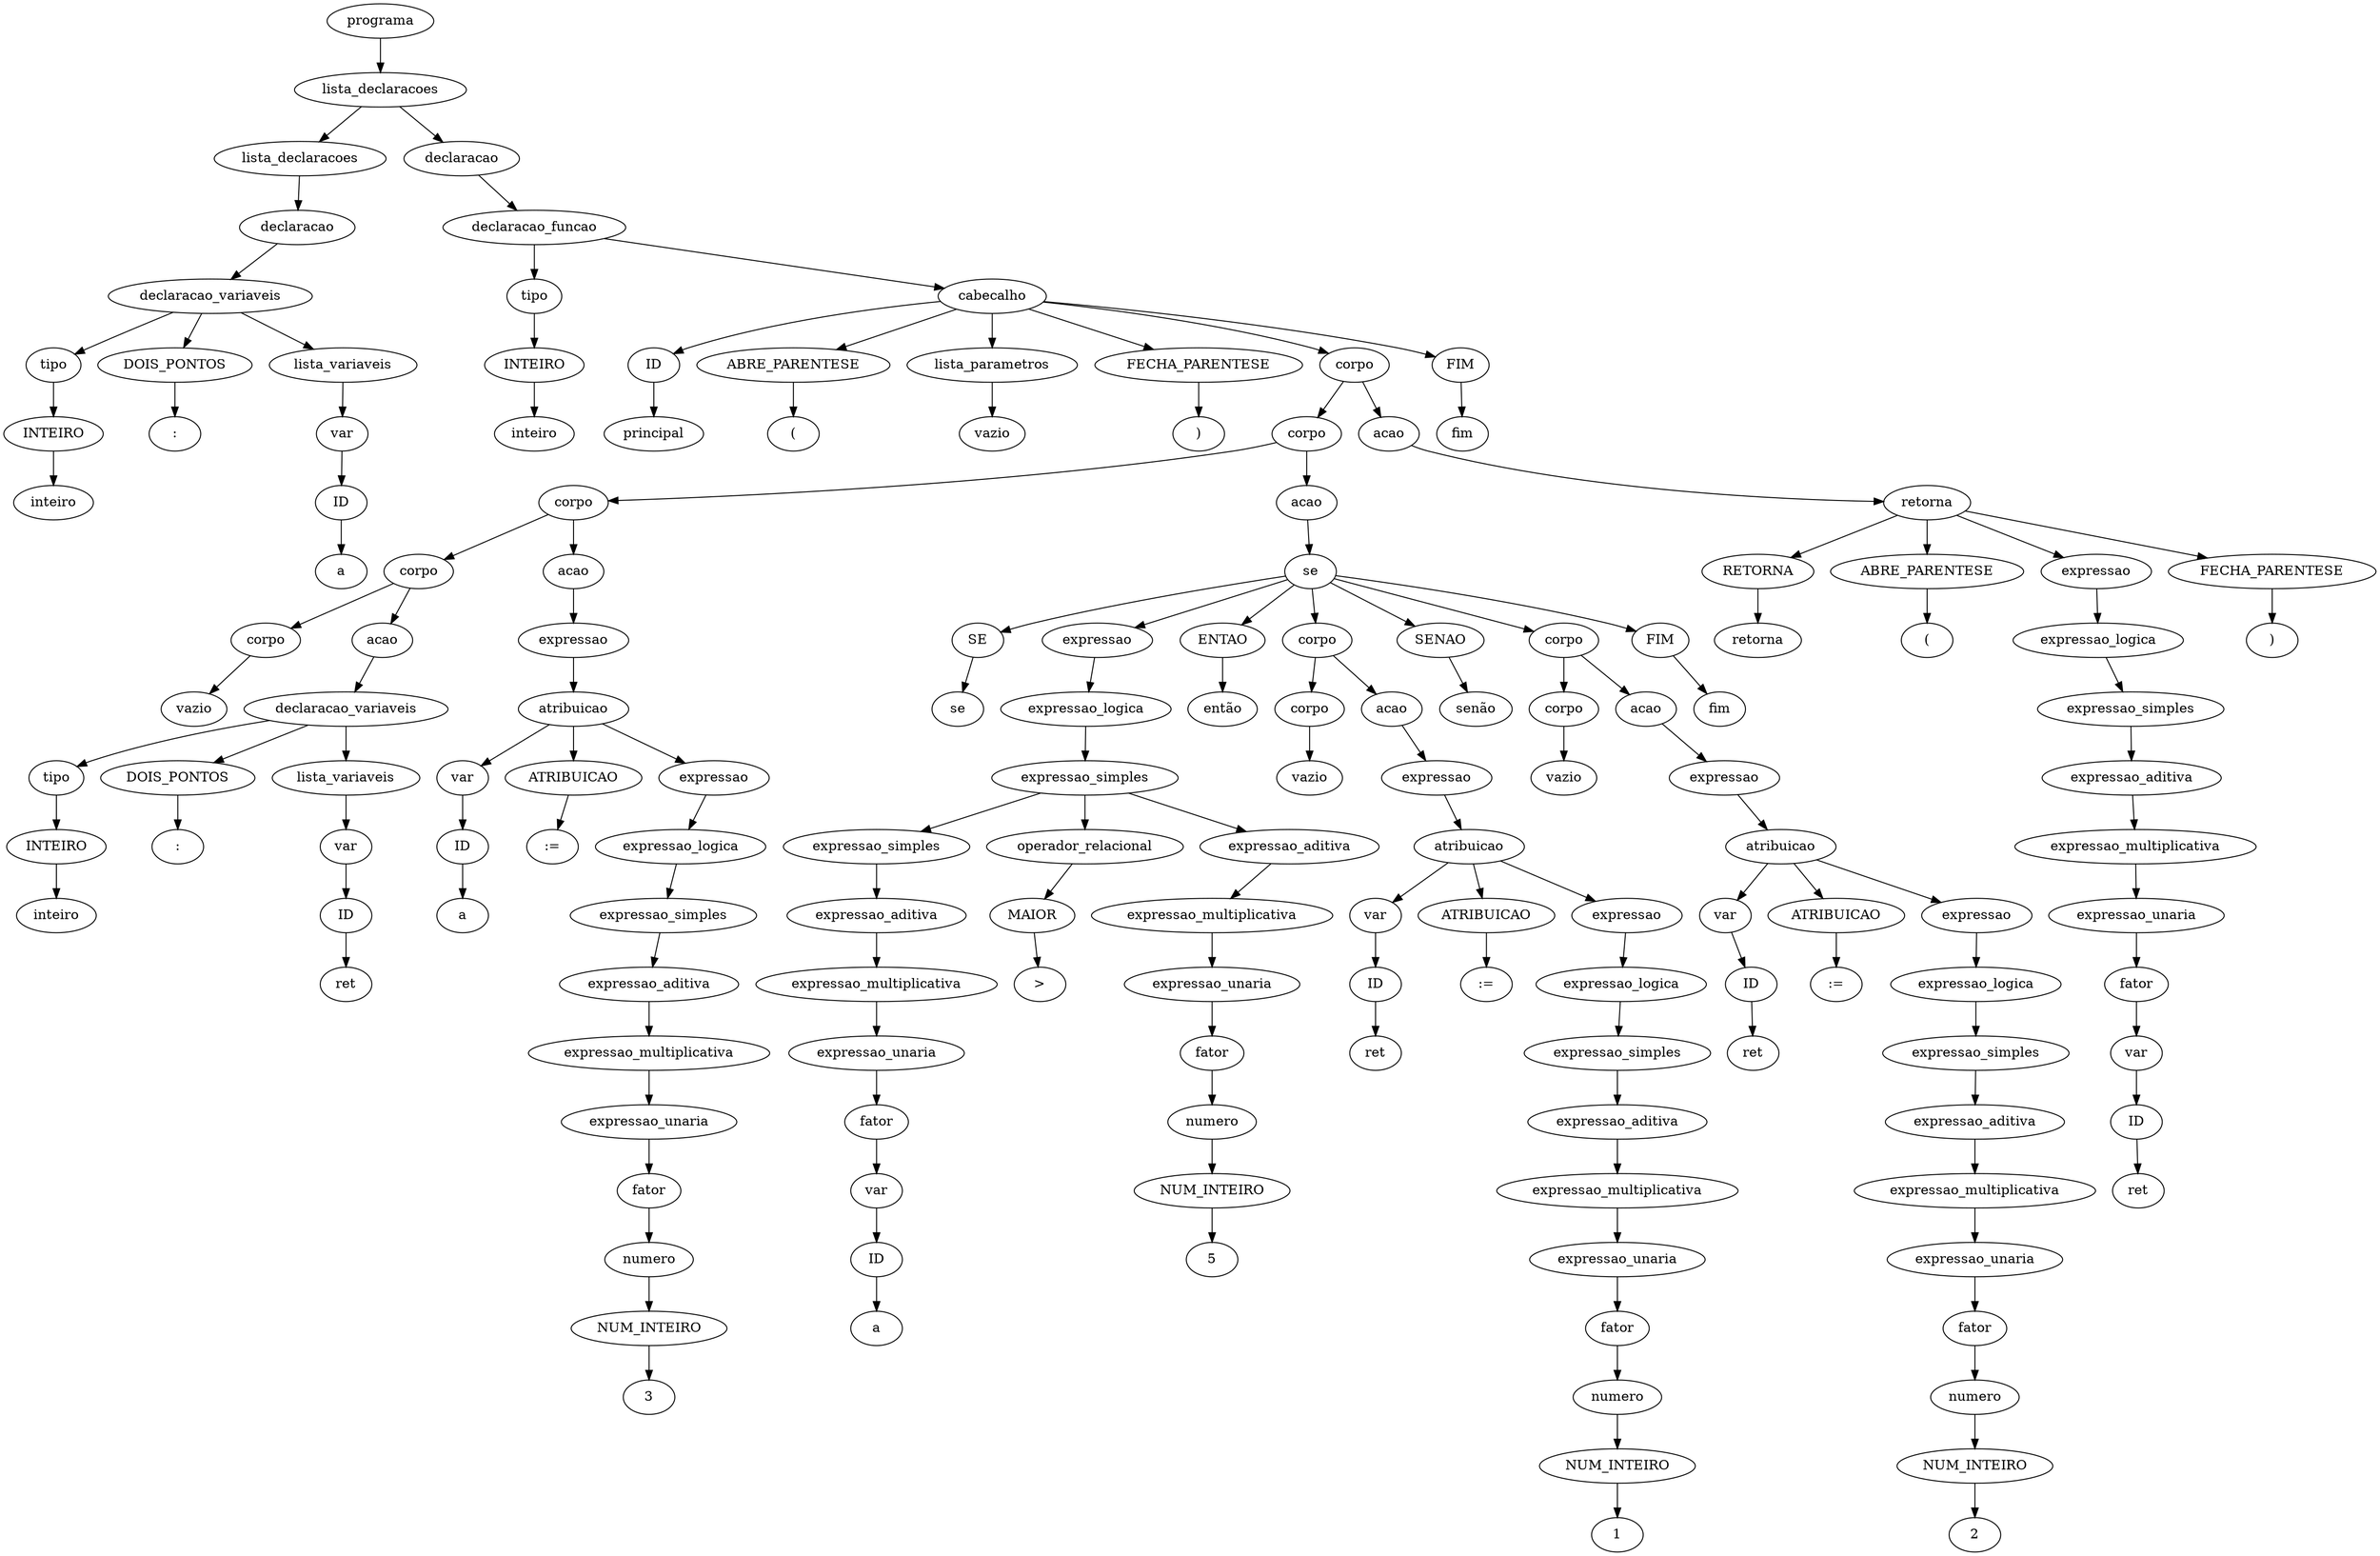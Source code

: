 digraph tree {
    "0x0" [label="programa"];
    "0x1" [label="lista_declaracoes"];
    "0x2" [label="lista_declaracoes"];
    "0x3" [label="declaracao"];
    "0x4" [label="declaracao_variaveis"];
    "0x5" [label="tipo"];
    "0x6" [label="INTEIRO"];
    "0x7" [label="inteiro"];
    "0x8" [label="DOIS_PONTOS"];
    "0x9" [label=":"];
    "0xa" [label="lista_variaveis"];
    "0xb" [label="var"];
    "0xc" [label="ID"];
    "0xd" [label="a"];
    "0xe" [label="declaracao"];
    "0xf" [label="declaracao_funcao"];
    "0x10" [label="tipo"];
    "0x11" [label="INTEIRO"];
    "0x12" [label="inteiro"];
    "0x13" [label="cabecalho"];
    "0x14" [label="ID"];
    "0x15" [label="principal"];
    "0x16" [label="ABRE_PARENTESE"];
    "0x17" [label="("];
    "0x18" [label="lista_parametros"];
    "0x19" [label="vazio"];
    "0x1a" [label="FECHA_PARENTESE"];
    "0x1b" [label=")"];
    "0x1c" [label="corpo"];
    "0x1d" [label="corpo"];
    "0x1e" [label="corpo"];
    "0x1f" [label="corpo"];
    "0x20" [label="corpo"];
    "0x21" [label="vazio"];
    "0x22" [label="acao"];
    "0x23" [label="declaracao_variaveis"];
    "0x24" [label="tipo"];
    "0x25" [label="INTEIRO"];
    "0x26" [label="inteiro"];
    "0x27" [label="DOIS_PONTOS"];
    "0x28" [label=":"];
    "0x29" [label="lista_variaveis"];
    "0x2a" [label="var"];
    "0x2b" [label="ID"];
    "0x2c" [label="ret"];
    "0x2d" [label="acao"];
    "0x2e" [label="expressao"];
    "0x2f" [label="atribuicao"];
    "0x30" [label="var"];
    "0x31" [label="ID"];
    "0x32" [label="a"];
    "0x33" [label="ATRIBUICAO"];
    "0x34" [label=":="];
    "0x35" [label="expressao"];
    "0x36" [label="expressao_logica"];
    "0x37" [label="expressao_simples"];
    "0x38" [label="expressao_aditiva"];
    "0x39" [label="expressao_multiplicativa"];
    "0x3a" [label="expressao_unaria"];
    "0x3b" [label="fator"];
    "0x3c" [label="numero"];
    "0x3d" [label="NUM_INTEIRO"];
    "0x3e" [label="3"];
    "0x3f" [label="acao"];
    "0x40" [label="se"];
    "0x41" [label="SE"];
    "0x42" [label="se"];
    "0x43" [label="expressao"];
    "0x44" [label="expressao_logica"];
    "0x45" [label="expressao_simples"];
    "0x46" [label="expressao_simples"];
    "0x47" [label="expressao_aditiva"];
    "0x48" [label="expressao_multiplicativa"];
    "0x49" [label="expressao_unaria"];
    "0x4a" [label="fator"];
    "0x4b" [label="var"];
    "0x4c" [label="ID"];
    "0x4d" [label="a"];
    "0x4e" [label="operador_relacional"];
    "0x4f" [label="MAIOR"];
    "0x50" [label=">"];
    "0x51" [label="expressao_aditiva"];
    "0x52" [label="expressao_multiplicativa"];
    "0x53" [label="expressao_unaria"];
    "0x54" [label="fator"];
    "0x55" [label="numero"];
    "0x56" [label="NUM_INTEIRO"];
    "0x57" [label="5"];
    "0x58" [label="ENTAO"];
    "0x59" [label="então"];
    "0x5a" [label="corpo"];
    "0x5b" [label="corpo"];
    "0x5c" [label="vazio"];
    "0x5d" [label="acao"];
    "0x5e" [label="expressao"];
    "0x5f" [label="atribuicao"];
    "0x60" [label="var"];
    "0x61" [label="ID"];
    "0x62" [label="ret"];
    "0x63" [label="ATRIBUICAO"];
    "0x64" [label=":="];
    "0x65" [label="expressao"];
    "0x66" [label="expressao_logica"];
    "0x67" [label="expressao_simples"];
    "0x68" [label="expressao_aditiva"];
    "0x69" [label="expressao_multiplicativa"];
    "0x6a" [label="expressao_unaria"];
    "0x6b" [label="fator"];
    "0x6c" [label="numero"];
    "0x6d" [label="NUM_INTEIRO"];
    "0x6e" [label="1"];
    "0x6f" [label="SENAO"];
    "0x70" [label="senão"];
    "0x71" [label="corpo"];
    "0x72" [label="corpo"];
    "0x73" [label="vazio"];
    "0x74" [label="acao"];
    "0x75" [label="expressao"];
    "0x76" [label="atribuicao"];
    "0x77" [label="var"];
    "0x78" [label="ID"];
    "0x79" [label="ret"];
    "0x7a" [label="ATRIBUICAO"];
    "0x7b" [label=":="];
    "0x7c" [label="expressao"];
    "0x7d" [label="expressao_logica"];
    "0x7e" [label="expressao_simples"];
    "0x7f" [label="expressao_aditiva"];
    "0x80" [label="expressao_multiplicativa"];
    "0x81" [label="expressao_unaria"];
    "0x82" [label="fator"];
    "0x83" [label="numero"];
    "0x84" [label="NUM_INTEIRO"];
    "0x85" [label="2"];
    "0x86" [label="FIM"];
    "0x87" [label="fim"];
    "0x88" [label="acao"];
    "0x89" [label="retorna"];
    "0x8a" [label="RETORNA"];
    "0x8b" [label="retorna"];
    "0x8c" [label="ABRE_PARENTESE"];
    "0x8d" [label="("];
    "0x8e" [label="expressao"];
    "0x8f" [label="expressao_logica"];
    "0x90" [label="expressao_simples"];
    "0x91" [label="expressao_aditiva"];
    "0x92" [label="expressao_multiplicativa"];
    "0x93" [label="expressao_unaria"];
    "0x94" [label="fator"];
    "0x95" [label="var"];
    "0x96" [label="ID"];
    "0x97" [label="ret"];
    "0x98" [label="FECHA_PARENTESE"];
    "0x99" [label=")"];
    "0x9a" [label="FIM"];
    "0x9b" [label="fim"];
    "0x0" -> "0x1";
    "0x1" -> "0x2";
    "0x1" -> "0xe";
    "0x2" -> "0x3";
    "0x3" -> "0x4";
    "0x4" -> "0x5";
    "0x4" -> "0x8";
    "0x4" -> "0xa";
    "0x5" -> "0x6";
    "0x6" -> "0x7";
    "0x8" -> "0x9";
    "0xa" -> "0xb";
    "0xb" -> "0xc";
    "0xc" -> "0xd";
    "0xe" -> "0xf";
    "0xf" -> "0x10";
    "0xf" -> "0x13";
    "0x10" -> "0x11";
    "0x11" -> "0x12";
    "0x13" -> "0x14";
    "0x13" -> "0x16";
    "0x13" -> "0x18";
    "0x13" -> "0x1a";
    "0x13" -> "0x1c";
    "0x13" -> "0x9a";
    "0x14" -> "0x15";
    "0x16" -> "0x17";
    "0x18" -> "0x19";
    "0x1a" -> "0x1b";
    "0x1c" -> "0x1d";
    "0x1c" -> "0x88";
    "0x1d" -> "0x1e";
    "0x1d" -> "0x3f";
    "0x1e" -> "0x1f";
    "0x1e" -> "0x2d";
    "0x1f" -> "0x20";
    "0x1f" -> "0x22";
    "0x20" -> "0x21";
    "0x22" -> "0x23";
    "0x23" -> "0x24";
    "0x23" -> "0x27";
    "0x23" -> "0x29";
    "0x24" -> "0x25";
    "0x25" -> "0x26";
    "0x27" -> "0x28";
    "0x29" -> "0x2a";
    "0x2a" -> "0x2b";
    "0x2b" -> "0x2c";
    "0x2d" -> "0x2e";
    "0x2e" -> "0x2f";
    "0x2f" -> "0x30";
    "0x2f" -> "0x33";
    "0x2f" -> "0x35";
    "0x30" -> "0x31";
    "0x31" -> "0x32";
    "0x33" -> "0x34";
    "0x35" -> "0x36";
    "0x36" -> "0x37";
    "0x37" -> "0x38";
    "0x38" -> "0x39";
    "0x39" -> "0x3a";
    "0x3a" -> "0x3b";
    "0x3b" -> "0x3c";
    "0x3c" -> "0x3d";
    "0x3d" -> "0x3e";
    "0x3f" -> "0x40";
    "0x40" -> "0x41";
    "0x40" -> "0x43";
    "0x40" -> "0x58";
    "0x40" -> "0x5a";
    "0x40" -> "0x6f";
    "0x40" -> "0x71";
    "0x40" -> "0x86";
    "0x41" -> "0x42";
    "0x43" -> "0x44";
    "0x44" -> "0x45";
    "0x45" -> "0x46";
    "0x45" -> "0x4e";
    "0x45" -> "0x51";
    "0x46" -> "0x47";
    "0x47" -> "0x48";
    "0x48" -> "0x49";
    "0x49" -> "0x4a";
    "0x4a" -> "0x4b";
    "0x4b" -> "0x4c";
    "0x4c" -> "0x4d";
    "0x4e" -> "0x4f";
    "0x4f" -> "0x50";
    "0x51" -> "0x52";
    "0x52" -> "0x53";
    "0x53" -> "0x54";
    "0x54" -> "0x55";
    "0x55" -> "0x56";
    "0x56" -> "0x57";
    "0x58" -> "0x59";
    "0x5a" -> "0x5b";
    "0x5a" -> "0x5d";
    "0x5b" -> "0x5c";
    "0x5d" -> "0x5e";
    "0x5e" -> "0x5f";
    "0x5f" -> "0x60";
    "0x5f" -> "0x63";
    "0x5f" -> "0x65";
    "0x60" -> "0x61";
    "0x61" -> "0x62";
    "0x63" -> "0x64";
    "0x65" -> "0x66";
    "0x66" -> "0x67";
    "0x67" -> "0x68";
    "0x68" -> "0x69";
    "0x69" -> "0x6a";
    "0x6a" -> "0x6b";
    "0x6b" -> "0x6c";
    "0x6c" -> "0x6d";
    "0x6d" -> "0x6e";
    "0x6f" -> "0x70";
    "0x71" -> "0x72";
    "0x71" -> "0x74";
    "0x72" -> "0x73";
    "0x74" -> "0x75";
    "0x75" -> "0x76";
    "0x76" -> "0x77";
    "0x76" -> "0x7a";
    "0x76" -> "0x7c";
    "0x77" -> "0x78";
    "0x78" -> "0x79";
    "0x7a" -> "0x7b";
    "0x7c" -> "0x7d";
    "0x7d" -> "0x7e";
    "0x7e" -> "0x7f";
    "0x7f" -> "0x80";
    "0x80" -> "0x81";
    "0x81" -> "0x82";
    "0x82" -> "0x83";
    "0x83" -> "0x84";
    "0x84" -> "0x85";
    "0x86" -> "0x87";
    "0x88" -> "0x89";
    "0x89" -> "0x8a";
    "0x89" -> "0x8c";
    "0x89" -> "0x8e";
    "0x89" -> "0x98";
    "0x8a" -> "0x8b";
    "0x8c" -> "0x8d";
    "0x8e" -> "0x8f";
    "0x8f" -> "0x90";
    "0x90" -> "0x91";
    "0x91" -> "0x92";
    "0x92" -> "0x93";
    "0x93" -> "0x94";
    "0x94" -> "0x95";
    "0x95" -> "0x96";
    "0x96" -> "0x97";
    "0x98" -> "0x99";
    "0x9a" -> "0x9b";
}
